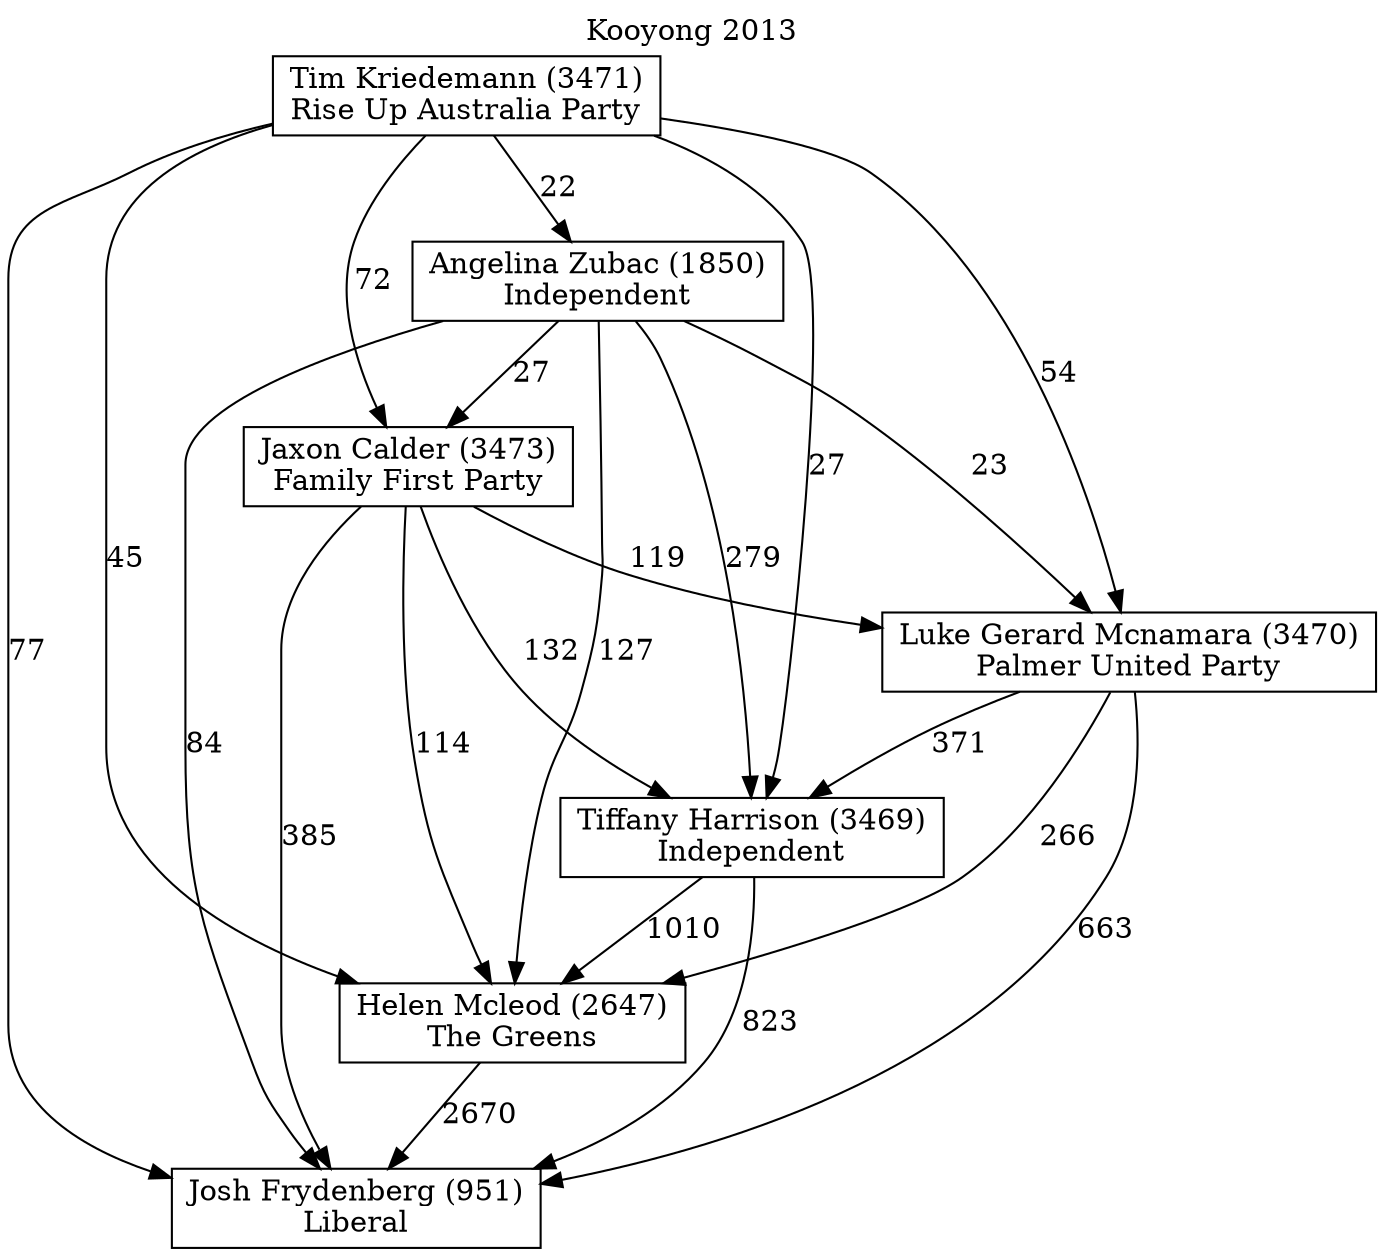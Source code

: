 // House preference flow
digraph "Josh Frydenberg (951)_Kooyong_2013" {
	graph [label="Kooyong 2013" labelloc=t mclimit=2]
	node [shape=box]
	"Josh Frydenberg (951)" [label="Josh Frydenberg (951)
Liberal"]
	"Helen Mcleod (2647)" [label="Helen Mcleod (2647)
The Greens"]
	"Tiffany Harrison (3469)" [label="Tiffany Harrison (3469)
Independent"]
	"Luke Gerard Mcnamara (3470)" [label="Luke Gerard Mcnamara (3470)
Palmer United Party"]
	"Jaxon Calder (3473)" [label="Jaxon Calder (3473)
Family First Party"]
	"Angelina Zubac (1850)" [label="Angelina Zubac (1850)
Independent"]
	"Tim Kriedemann (3471)" [label="Tim Kriedemann (3471)
Rise Up Australia Party"]
	"Helen Mcleod (2647)" -> "Josh Frydenberg (951)" [label=2670]
	"Tiffany Harrison (3469)" -> "Helen Mcleod (2647)" [label=1010]
	"Luke Gerard Mcnamara (3470)" -> "Tiffany Harrison (3469)" [label=371]
	"Jaxon Calder (3473)" -> "Luke Gerard Mcnamara (3470)" [label=119]
	"Angelina Zubac (1850)" -> "Jaxon Calder (3473)" [label=27]
	"Tim Kriedemann (3471)" -> "Angelina Zubac (1850)" [label=22]
	"Tiffany Harrison (3469)" -> "Josh Frydenberg (951)" [label=823]
	"Luke Gerard Mcnamara (3470)" -> "Josh Frydenberg (951)" [label=663]
	"Jaxon Calder (3473)" -> "Josh Frydenberg (951)" [label=385]
	"Angelina Zubac (1850)" -> "Josh Frydenberg (951)" [label=84]
	"Tim Kriedemann (3471)" -> "Josh Frydenberg (951)" [label=77]
	"Tim Kriedemann (3471)" -> "Jaxon Calder (3473)" [label=72]
	"Angelina Zubac (1850)" -> "Luke Gerard Mcnamara (3470)" [label=23]
	"Tim Kriedemann (3471)" -> "Luke Gerard Mcnamara (3470)" [label=54]
	"Jaxon Calder (3473)" -> "Tiffany Harrison (3469)" [label=132]
	"Angelina Zubac (1850)" -> "Tiffany Harrison (3469)" [label=279]
	"Tim Kriedemann (3471)" -> "Tiffany Harrison (3469)" [label=27]
	"Luke Gerard Mcnamara (3470)" -> "Helen Mcleod (2647)" [label=266]
	"Jaxon Calder (3473)" -> "Helen Mcleod (2647)" [label=114]
	"Angelina Zubac (1850)" -> "Helen Mcleod (2647)" [label=127]
	"Tim Kriedemann (3471)" -> "Helen Mcleod (2647)" [label=45]
}
